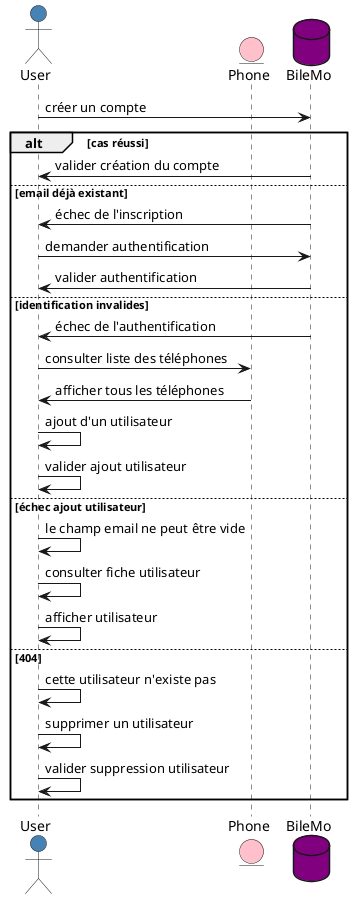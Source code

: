 @startuml UserSequence

skinparam responseCommentBelowArrow true
skinparam SequenceCommentAlignment center

actor User as User #SteelBlue

entity Phone as Phone #Pink

database BileMo as BileMo #Purple

User -> BileMo: créer un compte
alt cas réussi
BileMo-> User: valider création du compte
else email déjà existant 
BileMo-> User: échec de l'inscription

User -> BileMo: demander authentification 
BileMo-> User: valider authentification 
else identification invalides
BileMo-> User: échec de l'authentification

User -> Phone: consulter liste des téléphones
Phone -> User: afficher tous les téléphones

User -> User: ajout d'un utilisateur
User -> User: valider ajout utilisateur
else échec ajout utilisateur
User -> User: le champ email ne peut être vide

User -> User: consulter fiche utilisateur
User -> User: afficher utilisateur
else 404
User -> User: cette utilisateur n'existe pas

User -> User: supprimer un utilisateur
User -> User: valider suppression utilisateur



end
@enduml